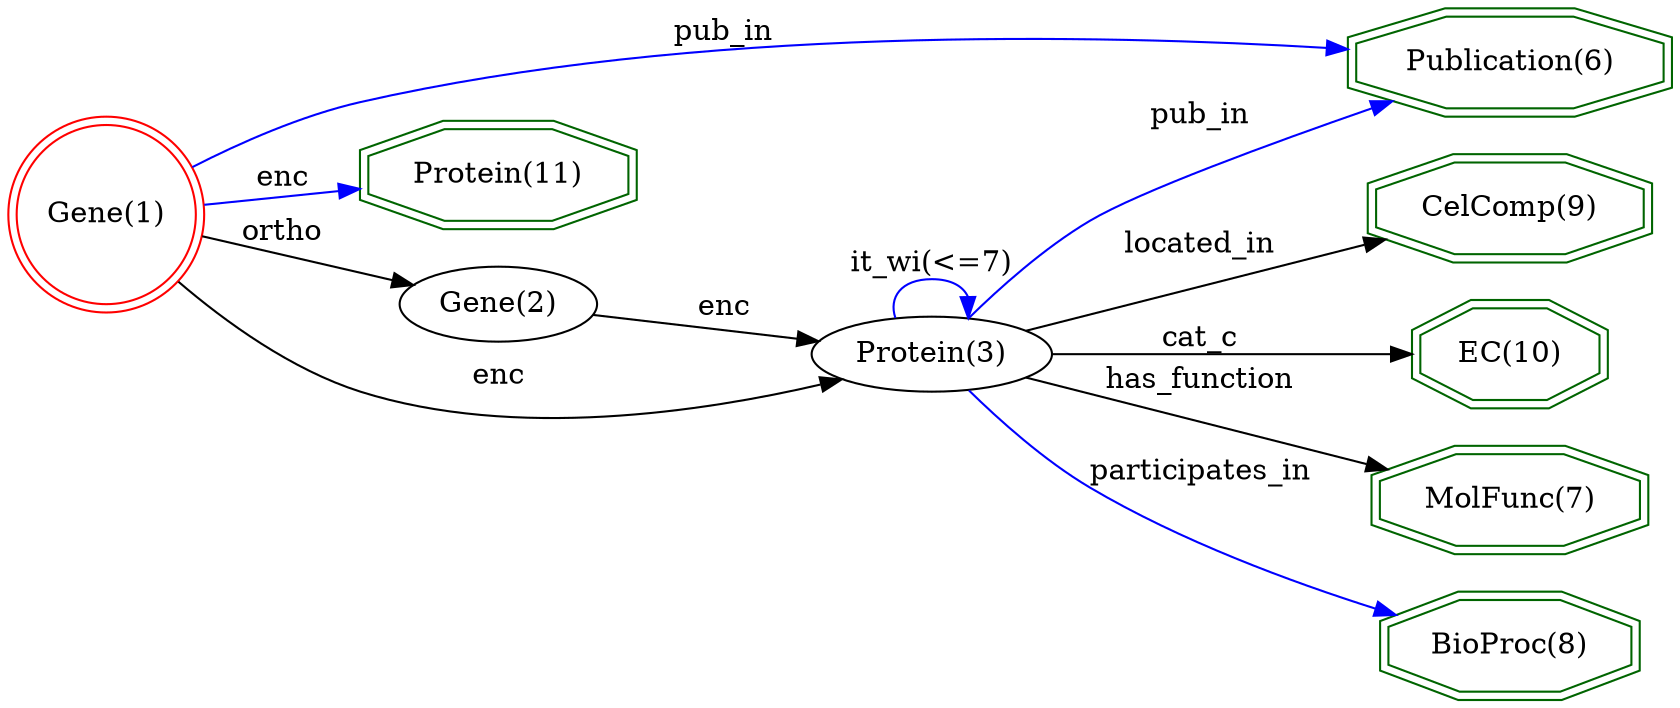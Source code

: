 digraph {
	graph [_draw_="c 9 -#fffffe00 C 7 -#ffffff P 4 0 0 0 294 692.72 294 692.72 0 ",
		bb="0,0,692.72,294",
		rankdir=LR,
		xdotversion=1.7
	];
	node [label="\N"];
	"Gene(1)"	[_draw_="c 7 -#ff0000 e 43.08 204 39.15 39.15 c 7 -#ff0000 e 43.08 204 43.15 43.15 ",
		_ldraw_="F 14 11 -Times-Roman c 7 -#000000 T 43.08 199.8 0 45.86 7 -Gene(1) ",
		color=red,
		height=1.1966,
		pos="43.077,204",
		shape=doublecircle,
		width=1.1966];
	"Publication(6)"	[_draw_="c 7 -#006400 p 8 688.91 264.54 688.91 279.46 650.31 290 595.72 290 557.12 279.46 557.12 264.54 595.72 254 650.31 254 c 7 -#006400 \
p 8 692.92 261.49 692.92 282.51 650.85 294 595.18 294 553.11 282.51 553.11 261.49 595.18 250 650.85 250 ",
		_ldraw_="F 14 11 -Times-Roman c 7 -#000000 T 623.02 267.8 0 80.1 14 -Publication(6) ",
		color=darkgreen,
		height=0.61111,
		pos="623.02,272",
		shape=doubleoctagon,
		width=1.9362];
	"Gene(1)" -> "Publication(6)"	[_draw_="c 7 -#0000ff B 7 80.6 225.41 100.84 236.11 126.86 248.03 151.71 254 286.24 286.32 448.56 283.76 543.06 278.32 ",
		_hdraw_="S 5 -solid c 7 -#0000ff C 7 -#0000ff P 3 543.34 281.81 553.11 277.72 542.92 274.82 ",
		_ldraw_="F 14 11 -Times-Roman c 7 -#000000 T 305.52 280.8 0 38.89 6 -pub_in ",
		color=blue,
		label=pub_in,
		lp="305.52,285",
		pos="e,553.11,277.72 80.599,225.41 100.84,236.11 126.86,248.03 151.71,254 286.24,286.32 448.56,283.76 543.06,278.32"];
	"Protein(11)"	[_draw_="c 7 -#006400 p 8 264.25 215.54 264.25 230.46 232.41 241 187.38 241 155.53 230.46 155.53 215.54 187.38 205 232.41 205 c 7 -#006400 \
p 8 268.27 212.66 268.27 233.34 233.06 245 186.73 245 151.52 233.34 151.52 212.66 186.73 201 233.06 201 ",
		_ldraw_="F 14 11 -Times-Roman c 7 -#000000 T 209.89 218.8 0 63.25 11 -Protein(11) ",
		color=darkgreen,
		height=0.61111,
		pos="209.89,223",
		shape=doubleoctagon,
		width=1.6163];
	"Gene(1)" -> "Protein(11)"	[_draw_="c 7 -#0000ff B 4 86.09 208.84 102.91 210.78 122.71 213.06 141.44 215.22 ",
		_hdraw_="S 5 -solid c 7 -#0000ff C 7 -#0000ff P 3 141.07 218.7 151.41 216.37 141.87 211.75 ",
		_ldraw_="F 14 11 -Times-Roman c 7 -#000000 T 118.93 216.8 0 19.43 3 -enc ",
		color=blue,
		label=enc,
		lp="118.93,221",
		pos="e,151.41,216.37 86.093,208.84 102.91,210.78 122.71,213.06 141.44,215.22"];
	"Gene(2)"	[_draw_="c 7 -#000000 e 209.89 165 39.15 18 ",
		_ldraw_="F 14 11 -Times-Roman c 7 -#000000 T 209.89 160.8 0 45.86 7 -Gene(2) ",
		height=0.5,
		pos="209.89,165",
		width=1.0855];
	"Gene(1)" -> "Gene(2)"	[_draw_="c 7 -#000000 B 4 85.24 194.26 109.54 188.51 140.29 181.23 165.05 175.37 ",
		_hdraw_="S 5 -solid c 7 -#000000 C 7 -#000000 P 3 165.98 178.75 174.91 173.04 164.37 171.94 ",
		_ldraw_="F 14 11 -Times-Roman c 7 -#000000 T 118.93 191.8 0 29.55 5 -ortho ",
		color=black,
		label=ortho,
		lp="118.93,196",
		pos="e,174.91,173.04 85.242,194.26 109.54,188.51 140.29,181.23 165.05,175.37"];
	"Protein(3)"	[_draw_="c 7 -#000000 e 388.93 146 45.93 18 ",
		_ldraw_="F 14 11 -Times-Roman c 7 -#000000 T 388.93 141.8 0 56.77 10 -Protein(3) ",
		height=0.5,
		pos="388.93,146",
		width=1.2768];
	"Gene(1)" -> "Protein(3)"	[_draw_="c 7 -#000000 B 7 73.93 173.49 93.99 155.26 122.09 133.8 151.71 124 216.14 102.68 295.5 117.92 343.87 131.49 ",
		_hdraw_="S 5 -solid c 7 -#000000 C 7 -#000000 P 3 343.13 134.92 353.71 134.34 345.08 128.19 ",
		_ldraw_="F 14 11 -Times-Roman c 7 -#000000 T 209.89 126.8 0 19.43 3 -enc ",
		color=black,
		label=enc,
		lp="209.89,131",
		pos="e,353.71,134.34 73.93,173.49 93.987,155.26 122.09,133.8 151.71,124 216.14,102.68 295.5,117.92 343.87,131.49"];
	"CelComp(9)"	[_draw_="c 7 -#006400 p 8 681.62 200.54 681.62 215.46 647.29 226 598.74 226 564.41 215.46 564.41 200.54 598.74 190 647.29 190 c 7 -#006400 \
p 8 685.61 197.59 685.61 218.41 647.89 230 598.14 230 560.42 218.41 560.42 197.59 598.14 186 647.89 186 ",
		_ldraw_="F 14 11 -Times-Roman c 7 -#000000 T 623.02 203.8 0 69.99 10 -CelComp(9) ",
		color=darkgreen,
		height=0.61111,
		pos="623.02,208",
		shape=doubleoctagon,
		width=1.7443];
	"EC(10)"	[_draw_="c 7 -#006400 p 8 662.24 138.54 662.24 153.46 639.26 164 606.77 164 583.79 153.46 583.79 138.54 606.77 128 639.26 128 c 7 -#006400 \
p 8 666.25 135.98 666.25 156.02 640.14 168 605.89 168 579.78 156.02 579.78 135.98 605.89 124 640.14 124 ",
		_ldraw_="F 14 11 -Times-Roman c 7 -#000000 T 623.02 141.8 0 41.21 6 -EC(10) ",
		color=darkgreen,
		height=0.61111,
		pos="623.02,146",
		shape=doubleoctagon,
		width=1.1977];
	"MolFunc(7)"	[_draw_="c 7 -#006400 p 8 680.41 76.54 680.41 91.46 646.79 102 599.24 102 565.62 91.46 565.62 76.54 599.24 66 646.79 66 c 7 -#006400 p 8 \
684.42 73.61 684.42 94.39 647.4 106 598.63 106 561.61 94.39 561.61 73.61 598.63 62 647.4 62 ",
		_ldraw_="F 14 11 -Times-Roman c 7 -#000000 T 623.02 79.8 0 67.66 10 -MolFunc(7) ",
		color=darkgreen,
		height=0.61111,
		pos="623.02,84",
		shape=doubleoctagon,
		width=1.7];
	"BioProc(8)"	[_draw_="c 7 -#006400 p 8 676.47 14.54 676.47 29.46 645.16 40 600.87 40 569.56 29.46 569.56 14.54 600.87 4 645.16 4 c 7 -#006400 p 8 680.47 \
11.67 680.47 32.33 645.81 44 600.22 44 565.56 32.33 565.56 11.67 600.22 0 645.81 0 ",
		_ldraw_="F 14 11 -Times-Roman c 7 -#000000 T 623.02 17.8 0 62.21 10 -BioProc(8) ",
		color=darkgreen,
		height=0.61111,
		pos="623.02,22",
		shape=doubleoctagon,
		width=1.5966];
	"Gene(2)" -> "Protein(3)"	[_draw_="c 7 -#000000 B 4 248.01 161.02 273.02 158.33 306.42 154.75 334.31 151.76 ",
		_hdraw_="S 5 -solid c 7 -#000000 C 7 -#000000 P 3 334.74 155.23 344.31 150.68 333.99 148.27 ",
		_ldraw_="F 14 11 -Times-Roman c 7 -#000000 T 305.52 158.8 0 19.43 3 -enc ",
		color=black,
		label=enc,
		lp="305.52,163",
		pos="e,344.31,150.68 248.01,161.02 273.02,158.33 306.42,154.75 334.31,151.76"];
	"Protein(3)" -> "CelComp(9)"	[_draw_="c 7 -#000000 B 7 426.52 156.62 435.16 159.08 444.34 161.66 452.9 164 488.02 173.59 527.38 183.86 559.28 192.06 ",
		_hdraw_="S 5 -solid c 7 -#000000 C 7 -#000000 P 3 558.81 195.55 569.37 194.65 560.55 188.77 ",
		_ldraw_="F 14 11 -Times-Roman c 7 -#000000 T 494.1 186.8 0 58.31 10 -located_in ",
		color=black,
		label=located_in,
		lp="494.1,191",
		pos="e,569.37,194.65 426.52,156.62 435.16,159.08 444.34,161.66 452.9,164 488.02,173.59 527.38,183.86 559.28,192.06"];
	"Protein(3)" -> "Publication(6)"	[_draw_="c 7 -#0000ff B 7 405.8 162.86 417.85 174.95 435.29 190.97 452.9 202 486.96 223.34 528.66 240.69 562.13 252.77 ",
		_hdraw_="S 5 -solid c 7 -#0000ff C 7 -#0000ff P 3 561.19 256.15 571.78 256.2 563.53 249.55 ",
		_ldraw_="F 14 11 -Times-Roman c 7 -#000000 T 494.1 243.8 0 38.89 6 -pub_in ",
		color=blue,
		label=pub_in,
		lp="494.1,248",
		pos="e,571.78,256.2 405.8,162.86 417.85,174.95 435.29,190.97 452.9,202 486.96,223.34 528.66,240.69 562.13,252.77"];
	"Protein(3)" -> "EC(10)"	[_draw_="c 7 -#000000 B 4 434.96 146 473.52 146 529.08 146 569.63 146 ",
		_hdraw_="S 5 -solid c 7 -#000000 C 7 -#000000 P 3 569.85 149.5 579.85 146 569.85 142.5 ",
		_ldraw_="F 14 11 -Times-Roman c 7 -#000000 T 494.1 148.8 0 29.53 5 -cat_c ",
		color=black,
		label=cat_c,
		lp="494.1,153",
		pos="e,579.85,146 434.96,146 473.52,146 529.08,146 569.63,146"];
	"Protein(3)" -> "MolFunc(7)"	[_draw_="c 7 -#000000 B 7 426.52 135.38 435.16 132.92 444.34 130.34 452.9 128 488.44 118.3 528.32 107.9 560.42 99.65 ",
		_hdraw_="S 5 -solid c 7 -#000000 C 7 -#000000 P 3 561.3 103.04 570.12 97.16 559.56 96.25 ",
		_ldraw_="F 14 11 -Times-Roman c 7 -#000000 T 494.1 130.8 0 72.32 12 -has_function ",
		color=black,
		label=has_function,
		lp="494.1,135",
		pos="e,570.12,97.16 426.52,135.38 435.16,132.92 444.34,130.34 452.9,128 488.44,118.3 528.32,107.9 560.42,99.648"];
	"Protein(3)" -> "BioProc(8)"	[_draw_="c 7 -#0000ff B 7 405.77 129.08 417.8 116.97 435.24 100.94 452.9 90 488.16 68.16 531.64 50.86 565.68 39.17 ",
		_hdraw_="S 5 -solid c 7 -#0000ff C 7 -#0000ff P 3 567.11 42.39 575.47 35.88 564.88 35.75 ",
		_ldraw_="F 14 11 -Times-Roman c 7 -#000000 T 494.1 92.8 0 82.41 15 -participates_in ",
		color=blue,
		label=participates_in,
		lp="494.1,97",
		pos="e,575.47,35.878 405.77,129.08 417.8,116.97 435.24,100.94 452.9,90 488.16,68.159 531.64,50.858 565.68,39.173"];
	"Protein(3)" -> "Protein(3)"	[_draw_="c 7 -#0000ff B 7 374.29 163.41 371.56 173.09 376.44 182 388.93 182 396.74 182 401.58 178.52 403.44 173.54 ",
		_hdraw_="S 5 -solid c 7 -#0000ff C 7 -#0000ff P 3 406.94 173.46 403.57 163.41 399.94 173.36 ",
		_ldraw_="F 14 11 -Times-Roman c 7 -#000000 T 388.93 184.8 0 60.89 10 -it_wi(<=7) ",
		color=blue,
		label="it_wi(<=7)",
		lp="388.93,189",
		pos="e,403.57,163.41 374.29,163.41 371.56,173.09 376.44,182 388.93,182 396.74,182 401.58,178.52 403.44,173.54"];
}
